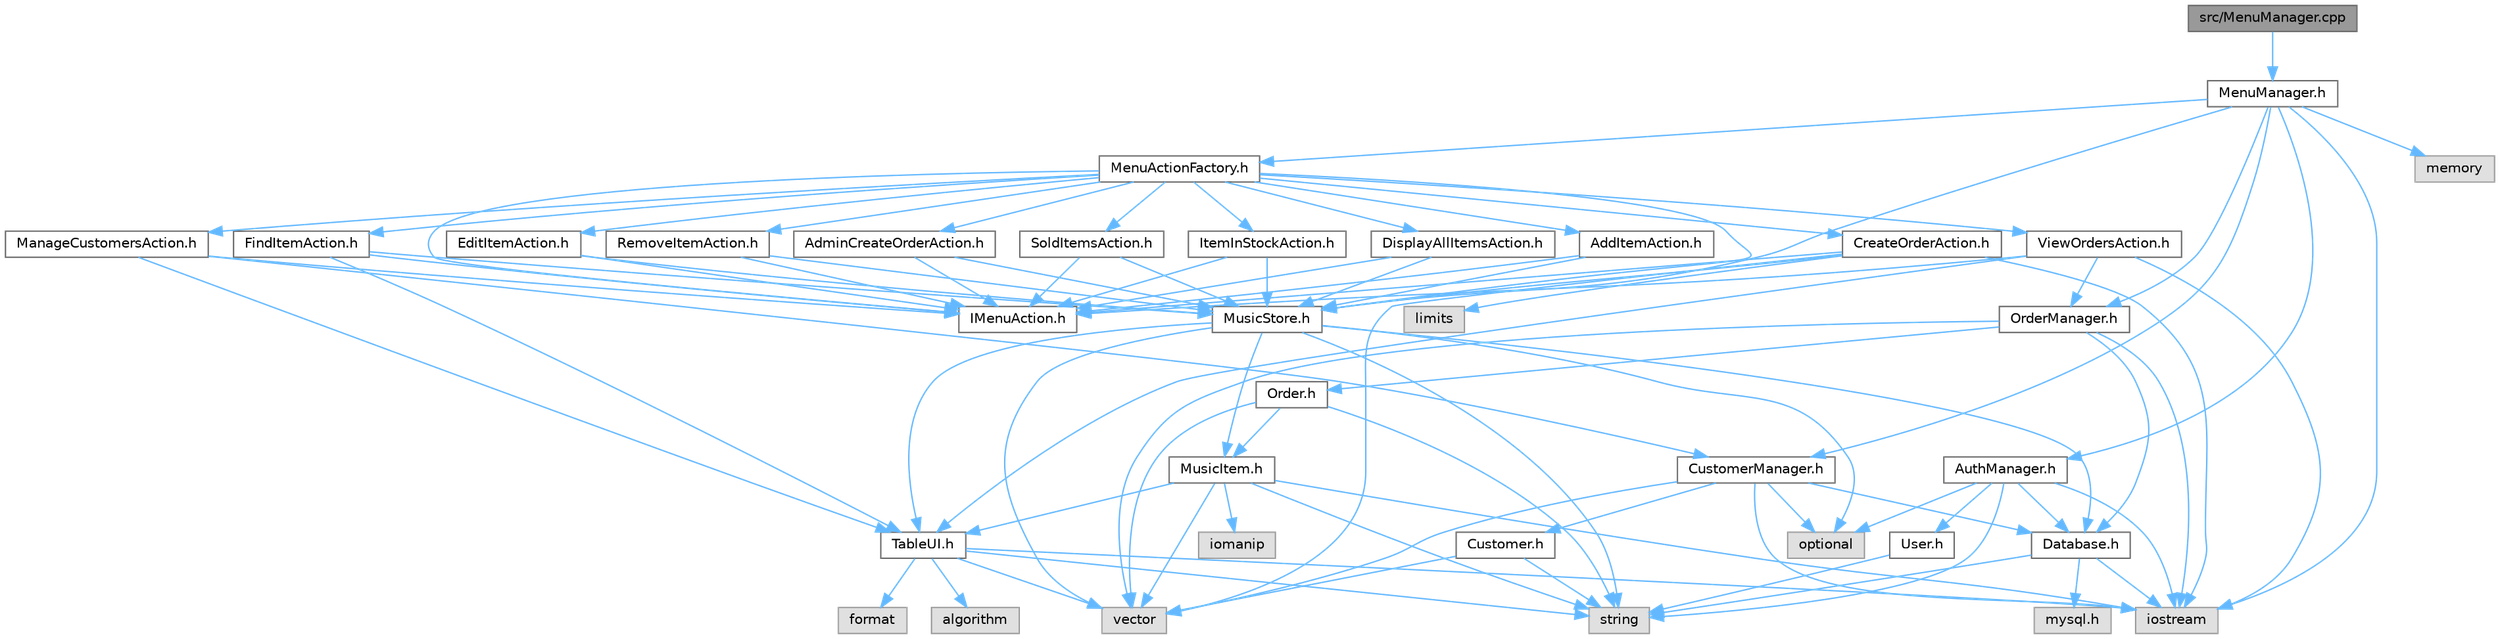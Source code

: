 digraph "src/MenuManager.cpp"
{
 // LATEX_PDF_SIZE
  bgcolor="transparent";
  edge [fontname=Helvetica,fontsize=10,labelfontname=Helvetica,labelfontsize=10];
  node [fontname=Helvetica,fontsize=10,shape=box,height=0.2,width=0.4];
  Node1 [id="Node000001",label="src/MenuManager.cpp",height=0.2,width=0.4,color="gray40", fillcolor="grey60", style="filled", fontcolor="black",tooltip=" "];
  Node1 -> Node2 [id="edge1_Node000001_Node000002",color="steelblue1",style="solid",tooltip=" "];
  Node2 [id="Node000002",label="MenuManager.h",height=0.2,width=0.4,color="grey40", fillcolor="white", style="filled",URL="$_menu_manager_8h.html",tooltip="Định nghĩa lớp MenuManager để quản lý các menu và xử lý tương tác của người dùng trong ứng dụng cửa h..."];
  Node2 -> Node3 [id="edge2_Node000002_Node000003",color="steelblue1",style="solid",tooltip=" "];
  Node3 [id="Node000003",label="AuthManager.h",height=0.2,width=0.4,color="grey40", fillcolor="white", style="filled",URL="$_auth_manager_8h.html",tooltip="Định nghĩa lớp AuthManager để xử lý xác thực và đăng ký người dùng."];
  Node3 -> Node4 [id="edge3_Node000003_Node000004",color="steelblue1",style="solid",tooltip=" "];
  Node4 [id="Node000004",label="Database.h",height=0.2,width=0.4,color="grey40", fillcolor="white", style="filled",URL="$_database_8h.html",tooltip="Định nghĩa lớp Database để quản lý kết nối và truy vấn MySQL trong ứng dụng."];
  Node4 -> Node5 [id="edge4_Node000004_Node000005",color="steelblue1",style="solid",tooltip=" "];
  Node5 [id="Node000005",label="mysql.h",height=0.2,width=0.4,color="grey60", fillcolor="#E0E0E0", style="filled",tooltip=" "];
  Node4 -> Node6 [id="edge5_Node000004_Node000006",color="steelblue1",style="solid",tooltip=" "];
  Node6 [id="Node000006",label="iostream",height=0.2,width=0.4,color="grey60", fillcolor="#E0E0E0", style="filled",tooltip=" "];
  Node4 -> Node7 [id="edge6_Node000004_Node000007",color="steelblue1",style="solid",tooltip=" "];
  Node7 [id="Node000007",label="string",height=0.2,width=0.4,color="grey60", fillcolor="#E0E0E0", style="filled",tooltip=" "];
  Node3 -> Node8 [id="edge7_Node000003_Node000008",color="steelblue1",style="solid",tooltip=" "];
  Node8 [id="Node000008",label="User.h",height=0.2,width=0.4,color="grey40", fillcolor="white", style="filled",URL="$_user_8h.html",tooltip="Định nghĩa lớp User để đại diện cho người dùng trong hệ thống."];
  Node8 -> Node7 [id="edge8_Node000008_Node000007",color="steelblue1",style="solid",tooltip=" "];
  Node3 -> Node9 [id="edge9_Node000003_Node000009",color="steelblue1",style="solid",tooltip=" "];
  Node9 [id="Node000009",label="optional",height=0.2,width=0.4,color="grey60", fillcolor="#E0E0E0", style="filled",tooltip=" "];
  Node3 -> Node7 [id="edge10_Node000003_Node000007",color="steelblue1",style="solid",tooltip=" "];
  Node3 -> Node6 [id="edge11_Node000003_Node000006",color="steelblue1",style="solid",tooltip=" "];
  Node2 -> Node10 [id="edge12_Node000002_Node000010",color="steelblue1",style="solid",tooltip=" "];
  Node10 [id="Node000010",label="MenuActionFactory.h",height=0.2,width=0.4,color="grey40", fillcolor="white", style="filled",URL="$_menu_action_factory_8h.html",tooltip="Định nghĩa lớp MenuActionFactory để tạo các đối tượng hành động tương ứng với lựa chọn menu của người..."];
  Node10 -> Node11 [id="edge13_Node000010_Node000011",color="steelblue1",style="solid",tooltip=" "];
  Node11 [id="Node000011",label="IMenuAction.h",height=0.2,width=0.4,color="grey40", fillcolor="white", style="filled",URL="$_i_menu_action_8h.html",tooltip="Định nghĩa giao diện IMenuAction cho các hành động trong menu của ứng dụng cửa hàng âm nhạc."];
  Node10 -> Node12 [id="edge14_Node000010_Node000012",color="steelblue1",style="solid",tooltip=" "];
  Node12 [id="Node000012",label="CreateOrderAction.h",height=0.2,width=0.4,color="grey40", fillcolor="white", style="filled",URL="$_create_order_action_8h.html",tooltip="Định nghĩa lớp CreateOrderAction cho phép người dùng tạo đơn hàng mới."];
  Node12 -> Node11 [id="edge15_Node000012_Node000011",color="steelblue1",style="solid",tooltip=" "];
  Node12 -> Node13 [id="edge16_Node000012_Node000013",color="steelblue1",style="solid",tooltip=" "];
  Node13 [id="Node000013",label="MusicStore.h",height=0.2,width=0.4,color="grey40", fillcolor="white", style="filled",URL="$_music_store_8h.html",tooltip="Định nghĩa lớp MusicStore để quản lý các mặt hàng âm nhạc trong cửa hàng."];
  Node13 -> Node14 [id="edge17_Node000013_Node000014",color="steelblue1",style="solid",tooltip=" "];
  Node14 [id="Node000014",label="MusicItem.h",height=0.2,width=0.4,color="grey40", fillcolor="white", style="filled",URL="$_music_item_8h.html",tooltip="Định nghĩa lớp MusicItem để đại diện cho một mặt hàng âm nhạc trong cửa hàng."];
  Node14 -> Node7 [id="edge18_Node000014_Node000007",color="steelblue1",style="solid",tooltip=" "];
  Node14 -> Node6 [id="edge19_Node000014_Node000006",color="steelblue1",style="solid",tooltip=" "];
  Node14 -> Node15 [id="edge20_Node000014_Node000015",color="steelblue1",style="solid",tooltip=" "];
  Node15 [id="Node000015",label="iomanip",height=0.2,width=0.4,color="grey60", fillcolor="#E0E0E0", style="filled",tooltip=" "];
  Node14 -> Node16 [id="edge21_Node000014_Node000016",color="steelblue1",style="solid",tooltip=" "];
  Node16 [id="Node000016",label="vector",height=0.2,width=0.4,color="grey60", fillcolor="#E0E0E0", style="filled",tooltip=" "];
  Node14 -> Node17 [id="edge22_Node000014_Node000017",color="steelblue1",style="solid",tooltip=" "];
  Node17 [id="Node000017",label="TableUI.h",height=0.2,width=0.4,color="grey40", fillcolor="white", style="filled",URL="$_table_u_i_8h.html",tooltip="Định nghĩa lớp TableUI để hiển thị dữ liệu dạng bảng trong giao diện dòng lệnh."];
  Node17 -> Node6 [id="edge23_Node000017_Node000006",color="steelblue1",style="solid",tooltip=" "];
  Node17 -> Node16 [id="edge24_Node000017_Node000016",color="steelblue1",style="solid",tooltip=" "];
  Node17 -> Node7 [id="edge25_Node000017_Node000007",color="steelblue1",style="solid",tooltip=" "];
  Node17 -> Node18 [id="edge26_Node000017_Node000018",color="steelblue1",style="solid",tooltip=" "];
  Node18 [id="Node000018",label="format",height=0.2,width=0.4,color="grey60", fillcolor="#E0E0E0", style="filled",tooltip=" "];
  Node17 -> Node19 [id="edge27_Node000017_Node000019",color="steelblue1",style="solid",tooltip=" "];
  Node19 [id="Node000019",label="algorithm",height=0.2,width=0.4,color="grey60", fillcolor="#E0E0E0", style="filled",tooltip=" "];
  Node13 -> Node4 [id="edge28_Node000013_Node000004",color="steelblue1",style="solid",tooltip=" "];
  Node13 -> Node17 [id="edge29_Node000013_Node000017",color="steelblue1",style="solid",tooltip=" "];
  Node13 -> Node16 [id="edge30_Node000013_Node000016",color="steelblue1",style="solid",tooltip=" "];
  Node13 -> Node7 [id="edge31_Node000013_Node000007",color="steelblue1",style="solid",tooltip=" "];
  Node13 -> Node9 [id="edge32_Node000013_Node000009",color="steelblue1",style="solid",tooltip=" "];
  Node12 -> Node6 [id="edge33_Node000012_Node000006",color="steelblue1",style="solid",tooltip=" "];
  Node12 -> Node16 [id="edge34_Node000012_Node000016",color="steelblue1",style="solid",tooltip=" "];
  Node12 -> Node20 [id="edge35_Node000012_Node000020",color="steelblue1",style="solid",tooltip=" "];
  Node20 [id="Node000020",label="limits",height=0.2,width=0.4,color="grey60", fillcolor="#E0E0E0", style="filled",tooltip=" "];
  Node10 -> Node21 [id="edge36_Node000010_Node000021",color="steelblue1",style="solid",tooltip=" "];
  Node21 [id="Node000021",label="FindItemAction.h",height=0.2,width=0.4,color="grey40", fillcolor="white", style="filled",URL="$_find_item_action_8h.html",tooltip="Định nghĩa lớp FindItemAction để tìm kiếm và hiển thị thông tin mặt hàng âm nhạc trong cửa hàng."];
  Node21 -> Node11 [id="edge37_Node000021_Node000011",color="steelblue1",style="solid",tooltip=" "];
  Node21 -> Node13 [id="edge38_Node000021_Node000013",color="steelblue1",style="solid",tooltip=" "];
  Node21 -> Node17 [id="edge39_Node000021_Node000017",color="steelblue1",style="solid",tooltip=" "];
  Node10 -> Node22 [id="edge40_Node000010_Node000022",color="steelblue1",style="solid",tooltip=" "];
  Node22 [id="Node000022",label="SoldItemsAction.h",height=0.2,width=0.4,color="grey40", fillcolor="white", style="filled",URL="$_sold_items_action_8h.html",tooltip="Định nghĩa lớp SoldItemsAction để xử lý hành động hiển thị các mặt hàng đã bán."];
  Node22 -> Node11 [id="edge41_Node000022_Node000011",color="steelblue1",style="solid",tooltip=" "];
  Node22 -> Node13 [id="edge42_Node000022_Node000013",color="steelblue1",style="solid",tooltip=" "];
  Node10 -> Node23 [id="edge43_Node000010_Node000023",color="steelblue1",style="solid",tooltip=" "];
  Node23 [id="Node000023",label="ItemInStockAction.h",height=0.2,width=0.4,color="grey40", fillcolor="white", style="filled",URL="$_item_in_stock_action_8h.html",tooltip="Định nghĩa lớp ItemInStockAction để hiển thị số lượng mặt hàng âm nhạc có sẵn trong kho."];
  Node23 -> Node11 [id="edge44_Node000023_Node000011",color="steelblue1",style="solid",tooltip=" "];
  Node23 -> Node13 [id="edge45_Node000023_Node000013",color="steelblue1",style="solid",tooltip=" "];
  Node10 -> Node24 [id="edge46_Node000010_Node000024",color="steelblue1",style="solid",tooltip=" "];
  Node24 [id="Node000024",label="DisplayAllItemsAction.h",height=0.2,width=0.4,color="grey40", fillcolor="white", style="filled",URL="$_display_all_items_action_8h.html",tooltip="Định nghĩa lớp DisplayAllItemsAction để hiển thị tất cả các mặt hàng âm nhạc trong cửa hàng."];
  Node24 -> Node11 [id="edge47_Node000024_Node000011",color="steelblue1",style="solid",tooltip=" "];
  Node24 -> Node13 [id="edge48_Node000024_Node000013",color="steelblue1",style="solid",tooltip=" "];
  Node10 -> Node25 [id="edge49_Node000010_Node000025",color="steelblue1",style="solid",tooltip=" "];
  Node25 [id="Node000025",label="AddItemAction.h",height=0.2,width=0.4,color="grey40", fillcolor="white", style="filled",URL="$_add_item_action_8h.html",tooltip="Định nghĩa lớp AddItemAction thực hiện hành động thêm mặt hàng âm nhạc vào cửa hàng."];
  Node25 -> Node11 [id="edge50_Node000025_Node000011",color="steelblue1",style="solid",tooltip=" "];
  Node25 -> Node13 [id="edge51_Node000025_Node000013",color="steelblue1",style="solid",tooltip=" "];
  Node10 -> Node26 [id="edge52_Node000010_Node000026",color="steelblue1",style="solid",tooltip=" "];
  Node26 [id="Node000026",label="EditItemAction.h",height=0.2,width=0.4,color="grey40", fillcolor="white", style="filled",URL="$_edit_item_action_8h.html",tooltip="Định nghĩa lớp EditItemAction để chỉnh sửa thông tin mặt hàng âm nhạc trong cửa hàng."];
  Node26 -> Node11 [id="edge53_Node000026_Node000011",color="steelblue1",style="solid",tooltip=" "];
  Node26 -> Node13 [id="edge54_Node000026_Node000013",color="steelblue1",style="solid",tooltip=" "];
  Node10 -> Node27 [id="edge55_Node000010_Node000027",color="steelblue1",style="solid",tooltip=" "];
  Node27 [id="Node000027",label="RemoveItemAction.h",height=0.2,width=0.4,color="grey40", fillcolor="white", style="filled",URL="$_remove_item_action_8h.html",tooltip="Định nghĩa lớp RemoveItemAction để xử lý hành động xóa mặt hàng khỏi cửa hàng âm nhạc."];
  Node27 -> Node11 [id="edge56_Node000027_Node000011",color="steelblue1",style="solid",tooltip=" "];
  Node27 -> Node13 [id="edge57_Node000027_Node000013",color="steelblue1",style="solid",tooltip=" "];
  Node10 -> Node13 [id="edge58_Node000010_Node000013",color="steelblue1",style="solid",tooltip=" "];
  Node10 -> Node28 [id="edge59_Node000010_Node000028",color="steelblue1",style="solid",tooltip=" "];
  Node28 [id="Node000028",label="ViewOrdersAction.h",height=0.2,width=0.4,color="grey40", fillcolor="white", style="filled",URL="$_view_orders_action_8h.html",tooltip="Định nghĩa lớp ViewOrdersAction để xử lý hành động hiển thị danh sách đơn hàng."];
  Node28 -> Node11 [id="edge60_Node000028_Node000011",color="steelblue1",style="solid",tooltip=" "];
  Node28 -> Node29 [id="edge61_Node000028_Node000029",color="steelblue1",style="solid",tooltip=" "];
  Node29 [id="Node000029",label="OrderManager.h",height=0.2,width=0.4,color="grey40", fillcolor="white", style="filled",URL="$_order_manager_8h.html",tooltip="Định nghĩa lớp OrderManager để quản lý các đơn hàng trong hệ thống."];
  Node29 -> Node30 [id="edge62_Node000029_Node000030",color="steelblue1",style="solid",tooltip=" "];
  Node30 [id="Node000030",label="Order.h",height=0.2,width=0.4,color="grey40", fillcolor="white", style="filled",URL="$_order_8h.html",tooltip="Định nghĩa lớp Order quản lý đơn hàng trong cửa hàng âm nhạc."];
  Node30 -> Node7 [id="edge63_Node000030_Node000007",color="steelblue1",style="solid",tooltip=" "];
  Node30 -> Node16 [id="edge64_Node000030_Node000016",color="steelblue1",style="solid",tooltip=" "];
  Node30 -> Node14 [id="edge65_Node000030_Node000014",color="steelblue1",style="solid",tooltip=" "];
  Node29 -> Node4 [id="edge66_Node000029_Node000004",color="steelblue1",style="solid",tooltip=" "];
  Node29 -> Node16 [id="edge67_Node000029_Node000016",color="steelblue1",style="solid",tooltip=" "];
  Node29 -> Node6 [id="edge68_Node000029_Node000006",color="steelblue1",style="solid",tooltip=" "];
  Node28 -> Node17 [id="edge69_Node000028_Node000017",color="steelblue1",style="solid",tooltip=" "];
  Node28 -> Node6 [id="edge70_Node000028_Node000006",color="steelblue1",style="solid",tooltip=" "];
  Node10 -> Node31 [id="edge71_Node000010_Node000031",color="steelblue1",style="solid",tooltip=" "];
  Node31 [id="Node000031",label="ManageCustomersAction.h",height=0.2,width=0.4,color="grey40", fillcolor="white", style="filled",URL="$_manage_customers_action_8h.html",tooltip="Định nghĩa lớp ManageCustomersAction để quản lý thông tin khách hàng trong cửa hàng âm nhạc."];
  Node31 -> Node11 [id="edge72_Node000031_Node000011",color="steelblue1",style="solid",tooltip=" "];
  Node31 -> Node32 [id="edge73_Node000031_Node000032",color="steelblue1",style="solid",tooltip=" "];
  Node32 [id="Node000032",label="CustomerManager.h",height=0.2,width=0.4,color="grey40", fillcolor="white", style="filled",URL="$_customer_manager_8h.html",tooltip="Định nghĩa lớp CustomerManager để quản lý thông tin khách hàng trong hệ thống."];
  Node32 -> Node33 [id="edge74_Node000032_Node000033",color="steelblue1",style="solid",tooltip=" "];
  Node33 [id="Node000033",label="Customer.h",height=0.2,width=0.4,color="grey40", fillcolor="white", style="filled",URL="$_customer_8h.html",tooltip="Định nghĩa lớp Customer đại diện cho thông tin khách hàng trong hệ thống."];
  Node33 -> Node7 [id="edge75_Node000033_Node000007",color="steelblue1",style="solid",tooltip=" "];
  Node33 -> Node16 [id="edge76_Node000033_Node000016",color="steelblue1",style="solid",tooltip=" "];
  Node32 -> Node4 [id="edge77_Node000032_Node000004",color="steelblue1",style="solid",tooltip=" "];
  Node32 -> Node16 [id="edge78_Node000032_Node000016",color="steelblue1",style="solid",tooltip=" "];
  Node32 -> Node9 [id="edge79_Node000032_Node000009",color="steelblue1",style="solid",tooltip=" "];
  Node32 -> Node6 [id="edge80_Node000032_Node000006",color="steelblue1",style="solid",tooltip=" "];
  Node31 -> Node17 [id="edge81_Node000031_Node000017",color="steelblue1",style="solid",tooltip=" "];
  Node10 -> Node34 [id="edge82_Node000010_Node000034",color="steelblue1",style="solid",tooltip=" "];
  Node34 [id="Node000034",label="AdminCreateOrderAction.h",height=0.2,width=0.4,color="grey40", fillcolor="white", style="filled",URL="$_admin_create_order_action_8h.html",tooltip=" "];
  Node34 -> Node11 [id="edge83_Node000034_Node000011",color="steelblue1",style="solid",tooltip=" "];
  Node34 -> Node13 [id="edge84_Node000034_Node000013",color="steelblue1",style="solid",tooltip=" "];
  Node2 -> Node13 [id="edge85_Node000002_Node000013",color="steelblue1",style="solid",tooltip=" "];
  Node2 -> Node32 [id="edge86_Node000002_Node000032",color="steelblue1",style="solid",tooltip=" "];
  Node2 -> Node29 [id="edge87_Node000002_Node000029",color="steelblue1",style="solid",tooltip=" "];
  Node2 -> Node35 [id="edge88_Node000002_Node000035",color="steelblue1",style="solid",tooltip=" "];
  Node35 [id="Node000035",label="memory",height=0.2,width=0.4,color="grey60", fillcolor="#E0E0E0", style="filled",tooltip=" "];
  Node2 -> Node6 [id="edge89_Node000002_Node000006",color="steelblue1",style="solid",tooltip=" "];
}
